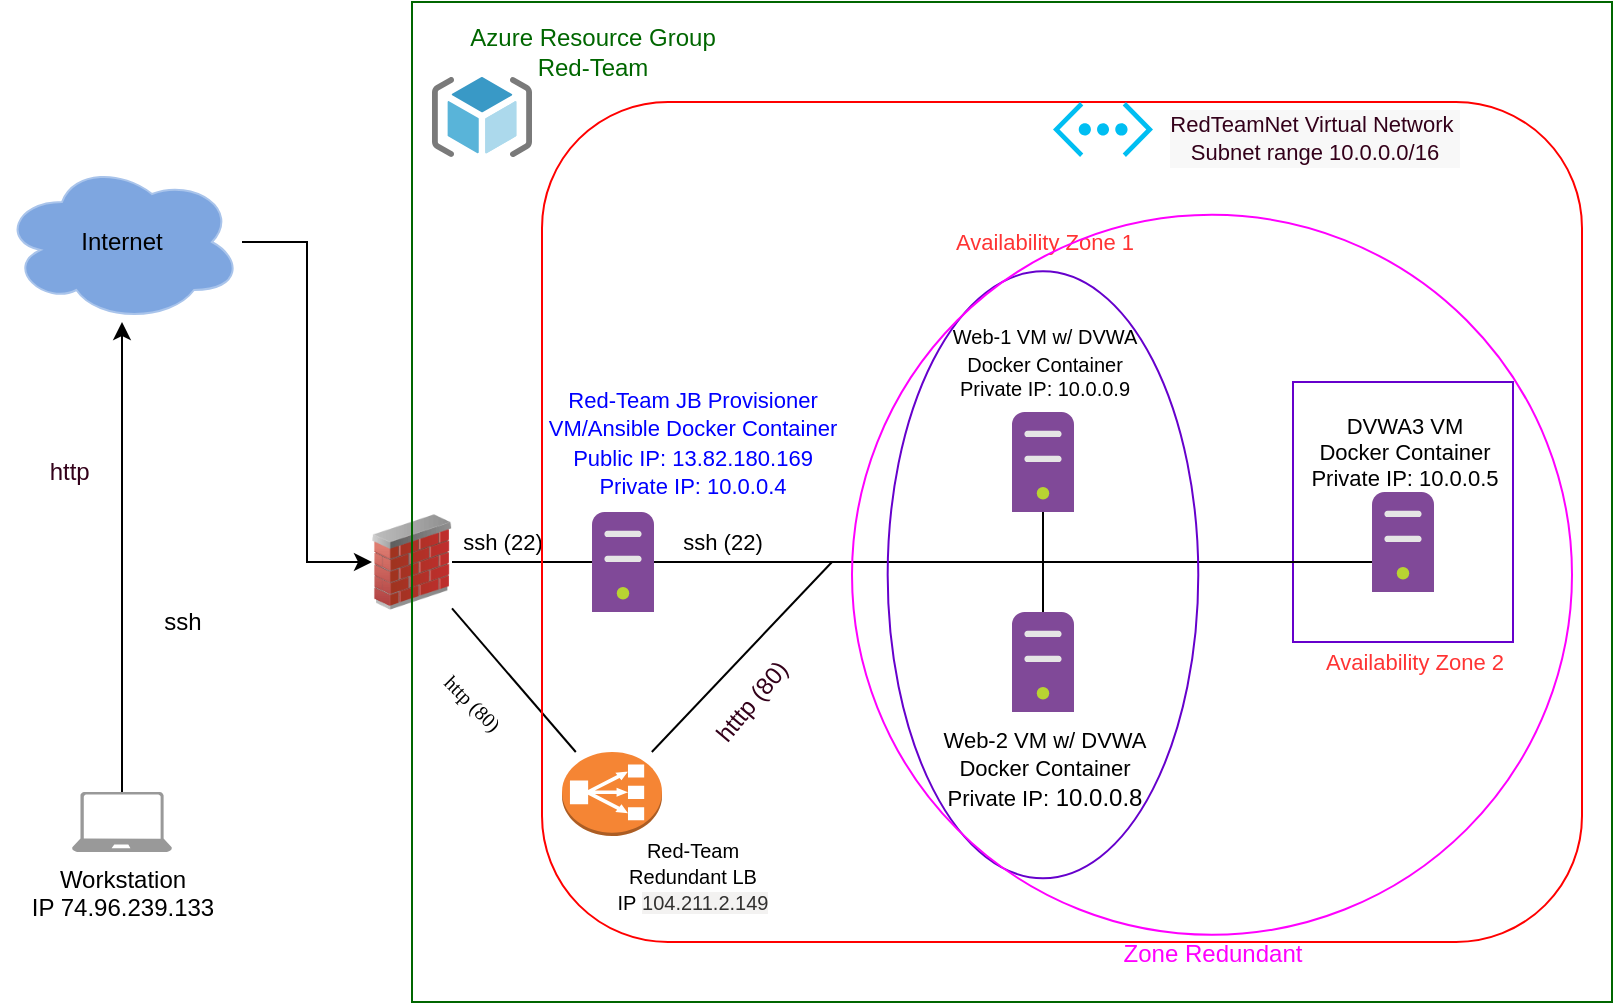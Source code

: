 <mxfile version="15.6.2" type="google"><diagram id="yembVgjgwyIoTiRxs4Rb" name="Page-1"><mxGraphModel dx="987" dy="519" grid="1" gridSize="10" guides="1" tooltips="1" connect="1" arrows="1" fold="1" page="1" pageScale="1" pageWidth="1100" pageHeight="850" math="0" shadow="0"><root><mxCell id="0"/><mxCell id="1" parent="0"/><mxCell id="CsOqX57RWzMpECpgXKKF-13" style="edgeStyle=orthogonalEdgeStyle;rounded=0;orthogonalLoop=1;jettySize=auto;html=1;fontSize=12;" parent="1" source="CsOqX57RWzMpECpgXKKF-1" target="CsOqX57RWzMpECpgXKKF-2" edge="1"><mxGeometry relative="1" as="geometry"/></mxCell><mxCell id="CsOqX57RWzMpECpgXKKF-1" value="Workstation&lt;br&gt;IP 74.96.239.133" style="sketch=0;aspect=fixed;pointerEvents=1;shadow=0;dashed=0;html=1;strokeColor=none;labelPosition=center;verticalLabelPosition=bottom;verticalAlign=top;align=center;fillColor=#999999;shape=mxgraph.azure.laptop" parent="1" vertex="1"><mxGeometry x="40" y="395" width="50" height="30" as="geometry"/></mxCell><mxCell id="CsOqX57RWzMpECpgXKKF-14" style="edgeStyle=orthogonalEdgeStyle;rounded=0;orthogonalLoop=1;jettySize=auto;html=1;entryX=0;entryY=0.5;entryDx=0;entryDy=0;fontSize=12;" parent="1" source="CsOqX57RWzMpECpgXKKF-2" target="CsOqX57RWzMpECpgXKKF-6" edge="1"><mxGeometry relative="1" as="geometry"/></mxCell><mxCell id="CsOqX57RWzMpECpgXKKF-2" value="Internet" style="ellipse;shape=cloud;whiteSpace=wrap;html=1;strokeColor=#A9C4EB;fillColor=#7EA6E0;" parent="1" vertex="1"><mxGeometry x="5" y="80" width="120" height="80" as="geometry"/></mxCell><mxCell id="CsOqX57RWzMpECpgXKKF-3" value="" style="sketch=0;aspect=fixed;html=1;points=[];align=center;image;fontSize=12;image=img/lib/mscae/Non_Azure_Machine.svg;" parent="1" vertex="1"><mxGeometry x="510" y="205" width="31" height="50" as="geometry"/></mxCell><mxCell id="CsOqX57RWzMpECpgXKKF-4" value="&lt;font style=&quot;font-size: 11px&quot;&gt;Web-2 VM w/ DVWA&lt;br&gt;Docker Container&lt;br&gt;Private IP:&lt;/font&gt; 10.0.0.8" style="sketch=0;aspect=fixed;html=1;points=[];align=center;image;fontSize=12;image=img/lib/mscae/Non_Azure_Machine.svg;" parent="1" vertex="1"><mxGeometry x="510" y="305" width="31" height="50" as="geometry"/></mxCell><mxCell id="CsOqX57RWzMpECpgXKKF-6" value="" style="image;html=1;image=img/lib/clip_art/networking/Firewall_02_128x128.png" parent="1" vertex="1"><mxGeometry x="190" y="242.5" width="40" height="75" as="geometry"/></mxCell><mxCell id="CsOqX57RWzMpECpgXKKF-8" value="" style="outlineConnect=0;dashed=0;verticalLabelPosition=bottom;verticalAlign=top;align=center;html=1;shape=mxgraph.aws3.classic_load_balancer;fillColor=#F58534;gradientColor=none;" parent="1" vertex="1"><mxGeometry x="285" y="375" width="50" height="42" as="geometry"/></mxCell><mxCell id="CsOqX57RWzMpECpgXKKF-28" value="" style="endArrow=none;html=1;rounded=0;fontFamily=Times New Roman;fontSize=12;startArrow=none;" parent="1" source="CsOqX57RWzMpECpgXKKF-6" target="CsOqX57RWzMpECpgXKKF-8" edge="1"><mxGeometry width="50" height="50" relative="1" as="geometry"><mxPoint x="610" y="320" as="sourcePoint"/><mxPoint x="550" y="330" as="targetPoint"/></mxGeometry></mxCell><mxCell id="CsOqX57RWzMpECpgXKKF-29" value="" style="whiteSpace=wrap;html=1;fontFamily=Times New Roman;fontSize=12;fillColor=none;direction=south;strokeColor=#6600CC;" parent="1" vertex="1"><mxGeometry x="650.5" y="190" width="110" height="130" as="geometry"/></mxCell><mxCell id="IWqt_a5ItQj9YZu5NGW2-2" value="ssh" style="text;html=1;align=center;verticalAlign=middle;resizable=0;points=[];autosize=1;strokeColor=none;fillColor=none;" parent="1" vertex="1"><mxGeometry x="80" y="300.31" width="30" height="20" as="geometry"/></mxCell><mxCell id="IWqt_a5ItQj9YZu5NGW2-3" value="&lt;font color=&quot;#006600&quot;&gt;&lt;span&gt;Azure Resource&amp;nbsp;Group&lt;/span&gt;&lt;br&gt;&lt;/font&gt;&lt;span&gt;&lt;font color=&quot;#006600&quot;&gt;Red-Team&lt;/font&gt;&lt;br&gt;&lt;/span&gt;&lt;div class=&quot;c-message_actions__container c-message__actions&quot; style=&quot;box-sizing: inherit ; position: absolute ; top: -16px ; right: 17px ; display: inline-flex ; z-index: 1 ; color: rgb(29 , 28 , 29) ; font-size: 15px ; background-color: rgb(248 , 248 , 248)&quot;&gt;&lt;/div&gt;" style="text;html=1;align=center;verticalAlign=middle;resizable=0;points=[];autosize=1;strokeColor=none;fillColor=none;" parent="1" vertex="1"><mxGeometry x="230" y="10" width="140" height="30" as="geometry"/></mxCell><mxCell id="IWqt_a5ItQj9YZu5NGW2-4" value="&lt;div class=&quot;p-rich_text_section&quot; style=&quot;background-color: rgb(248 , 248 , 248) ; box-sizing: inherit&quot;&gt;&lt;font style=&quot;font-size: 11px&quot; color=&quot;#33001a&quot;&gt;RedTeamNet Virtual Network&amp;nbsp;&lt;/font&gt;&lt;/div&gt;&lt;div class=&quot;p-rich_text_section&quot; style=&quot;background-color: rgb(248 , 248 , 248) ; box-sizing: inherit&quot;&gt;&lt;font style=&quot;font-size: 11px&quot; color=&quot;#33001a&quot;&gt;Subnet range 10.0.0.0/16&lt;/font&gt;&lt;/div&gt;&lt;div&gt;&lt;font face=&quot;Times New Roman&quot;&gt;&lt;br&gt;&lt;/font&gt;&lt;/div&gt;" style="text;html=1;align=center;verticalAlign=middle;resizable=0;points=[];autosize=1;strokeColor=none;fillColor=none;" parent="1" vertex="1"><mxGeometry x="580.5" y="50" width="160" height="50" as="geometry"/></mxCell><mxCell id="IWqt_a5ItQj9YZu5NGW2-8" value="" style="sketch=0;aspect=fixed;html=1;points=[];align=center;image;fontSize=12;image=img/lib/mscae/Non_Azure_Machine.svg;fillColor=none;gradientColor=none;" parent="1" vertex="1"><mxGeometry x="300" y="255" width="31" height="50" as="geometry"/></mxCell><mxCell id="IWqt_a5ItQj9YZu5NGW2-9" value="" style="endArrow=none;html=1;rounded=0;fontFamily=Times New Roman;fontSize=12;" parent="1" source="CsOqX57RWzMpECpgXKKF-6" target="IWqt_a5ItQj9YZu5NGW2-8" edge="1"><mxGeometry width="50" height="50" relative="1" as="geometry"><mxPoint x="290" y="205" as="sourcePoint"/><mxPoint x="440" y="205" as="targetPoint"/></mxGeometry></mxCell><mxCell id="IWqt_a5ItQj9YZu5NGW2-10" value="&lt;font color=&quot;#0000ff&quot;&gt;&lt;font style=&quot;font-size: 11px&quot;&gt;Red-Team JB Provisioner&lt;br&gt;VM/Ansible Docker Container&lt;/font&gt;&lt;br&gt;&lt;font style=&quot;font-size: 11px&quot;&gt;Public IP:&amp;nbsp;&lt;/font&gt;&lt;/font&gt;&lt;span style=&quot;font-family: &amp;#34;az_ea_font&amp;#34; , &amp;#34;segoe ui&amp;#34; , &amp;#34;az_font&amp;#34; , , , , &amp;#34;roboto&amp;#34; , &amp;#34;oxygen&amp;#34; , &amp;#34;ubuntu&amp;#34; , &amp;#34;cantarell&amp;#34; , &amp;#34;open sans&amp;#34; , &amp;#34;helvetica neue&amp;#34; , sans-serif ; background-color: rgb(255 , 255 , 255)&quot;&gt;&lt;font&gt;&lt;font color=&quot;#0000ff&quot;&gt;&lt;font style=&quot;font-size: 11px&quot;&gt;13.82.180.169&lt;br&gt;&lt;/font&gt;&lt;span style=&quot;font-size: 11px&quot;&gt;Private IP: 10.0.0.4&lt;/span&gt;&lt;/font&gt;&lt;br&gt;&lt;/font&gt;&lt;/span&gt;" style="text;html=1;align=center;verticalAlign=middle;resizable=0;points=[];autosize=1;strokeColor=none;fillColor=none;" parent="1" vertex="1"><mxGeometry x="270" y="185" width="160" height="70" as="geometry"/></mxCell><mxCell id="IWqt_a5ItQj9YZu5NGW2-13" value="http (80)" style="text;html=1;align=center;verticalAlign=middle;resizable=0;points=[];autosize=1;strokeColor=none;fillColor=none;fontSize=10;fontFamily=Verdana;rotation=45;" parent="1" vertex="1"><mxGeometry x="210" y="340.31" width="60" height="20" as="geometry"/></mxCell><mxCell id="IWqt_a5ItQj9YZu5NGW2-14" value="" style="sketch=0;aspect=fixed;html=1;points=[];align=center;image;fontSize=12;image=img/lib/mscae/Non_Azure_Machine.svg;fontFamily=Verdana;fillColor=none;gradientColor=none;" parent="1" vertex="1"><mxGeometry x="690" y="245" width="31" height="50" as="geometry"/></mxCell><mxCell id="IWqt_a5ItQj9YZu5NGW2-15" value="" style="endArrow=none;html=1;rounded=0;fontFamily=Verdana;fontSize=10;startArrow=none;" parent="1" source="CsOqX57RWzMpECpgXKKF-4" target="CsOqX57RWzMpECpgXKKF-3" edge="1"><mxGeometry width="50" height="50" relative="1" as="geometry"><mxPoint x="530" y="330" as="sourcePoint"/><mxPoint x="530" y="240" as="targetPoint"/></mxGeometry></mxCell><mxCell id="IWqt_a5ItQj9YZu5NGW2-17" value="" style="endArrow=none;html=1;rounded=0;fontSize=12;" parent="1" source="CsOqX57RWzMpECpgXKKF-8" edge="1"><mxGeometry width="50" height="50" relative="1" as="geometry"><mxPoint x="280" y="580.932" as="sourcePoint"/><mxPoint x="420" y="280" as="targetPoint"/></mxGeometry></mxCell><mxCell id="IWqt_a5ItQj9YZu5NGW2-19" value="&lt;div&gt;&lt;span style=&quot;font-size: 10px ; font-family: &amp;#34;helvetica&amp;#34;&quot;&gt;Web-1 VM w/ DVWA&lt;/span&gt;&lt;/div&gt;&lt;font face=&quot;Helvetica&quot;&gt;&lt;div&gt;&lt;span style=&quot;font-size: 10px&quot;&gt;Docker Container&lt;/span&gt;&lt;/div&gt;&lt;font style=&quot;font-size: 10px&quot;&gt;&lt;div&gt;&lt;span&gt;Private IP: 10.0.0.9&lt;/span&gt;&lt;/div&gt;&lt;/font&gt;&lt;/font&gt;" style="text;html=1;align=center;verticalAlign=middle;resizable=0;points=[];autosize=1;strokeColor=none;fillColor=none;fontSize=11;fontFamily=Verdana;" parent="1" vertex="1"><mxGeometry x="470.5" y="155" width="110" height="50" as="geometry"/></mxCell><mxCell id="IWqt_a5ItQj9YZu5NGW2-22" value="DVWA3 VM&lt;br&gt;Docker Container&lt;br&gt;Private IP: 10.0.0.5" style="text;html=1;align=center;verticalAlign=middle;resizable=0;points=[];autosize=1;strokeColor=none;fillColor=none;fontSize=11;fontFamily=Helvetica;" parent="1" vertex="1"><mxGeometry x="650.5" y="205" width="110" height="40" as="geometry"/></mxCell><mxCell id="IWqt_a5ItQj9YZu5NGW2-23" value="ssh (22)" style="text;html=1;align=center;verticalAlign=middle;resizable=0;points=[];autosize=1;strokeColor=none;fillColor=none;fontSize=11;fontFamily=Helvetica;" parent="1" vertex="1"><mxGeometry x="225" y="260" width="60" height="20" as="geometry"/></mxCell><mxCell id="IWqt_a5ItQj9YZu5NGW2-24" value="ssh (22)" style="text;html=1;align=center;verticalAlign=middle;resizable=0;points=[];autosize=1;strokeColor=none;fillColor=none;fontSize=11;fontFamily=Helvetica;" parent="1" vertex="1"><mxGeometry x="335" y="260" width="60" height="20" as="geometry"/></mxCell><mxCell id="IWqt_a5ItQj9YZu5NGW2-28" value="" style="endArrow=none;html=1;rounded=0;fontFamily=Helvetica;fontSize=10;entryX=0;entryY=0.7;entryDx=0;entryDy=0;entryPerimeter=0;" parent="1" source="IWqt_a5ItQj9YZu5NGW2-8" target="IWqt_a5ItQj9YZu5NGW2-14" edge="1"><mxGeometry width="50" height="50" relative="1" as="geometry"><mxPoint x="500" y="360" as="sourcePoint"/><mxPoint x="550" y="310" as="targetPoint"/></mxGeometry></mxCell><mxCell id="IWqt_a5ItQj9YZu5NGW2-18" value="" style="ellipse;whiteSpace=wrap;html=1;fontFamily=Verdana;fontSize=10;fillColor=none;gradientColor=none;rotation=-90;strokeColor=#6600CC;" parent="1" vertex="1"><mxGeometry x="373.76" y="208.76" width="303.46" height="155.31" as="geometry"/></mxCell><mxCell id="IWqt_a5ItQj9YZu5NGW2-33" value="&lt;font color=&quot;#ff3333&quot;&gt;Availability Zone 1&lt;/font&gt;" style="text;html=1;align=center;verticalAlign=middle;resizable=0;points=[];autosize=1;strokeColor=none;fillColor=none;fontSize=11;fontFamily=Helvetica;" parent="1" vertex="1"><mxGeometry x="475.5" y="110" width="100" height="20" as="geometry"/></mxCell><mxCell id="IWqt_a5ItQj9YZu5NGW2-34" value="&lt;font color=&quot;#ff3333&quot;&gt;Availability Zone 2&lt;/font&gt;" style="text;html=1;align=center;verticalAlign=middle;resizable=0;points=[];autosize=1;strokeColor=none;fillColor=none;fontSize=11;fontFamily=Helvetica;" parent="1" vertex="1"><mxGeometry x="660.5" y="320.31" width="100" height="20" as="geometry"/></mxCell><mxCell id="IWqt_a5ItQj9YZu5NGW2-35" value="" style="rounded=1;whiteSpace=wrap;html=1;fontFamily=Helvetica;fontSize=11;fillColor=none;gradientColor=none;align=center;strokeColor=#FF0000;" parent="1" vertex="1"><mxGeometry x="275" y="50" width="520" height="420" as="geometry"/></mxCell><mxCell id="IWqt_a5ItQj9YZu5NGW2-36" value="&lt;font style=&quot;font-size: 10px&quot;&gt;Red-Team &lt;br&gt;Redundant LB&lt;br&gt;IP&amp;nbsp;&lt;span style=&quot;color: rgb(50 , 49 , 48) ; text-align: left ; background-color: rgb(243 , 242 , 241)&quot;&gt;104.211.2.149&lt;/span&gt;&lt;/font&gt;" style="text;html=1;align=center;verticalAlign=middle;resizable=0;points=[];autosize=1;strokeColor=none;fillColor=none;fontSize=11;fontFamily=Helvetica;" parent="1" vertex="1"><mxGeometry x="305" y="417" width="90" height="40" as="geometry"/></mxCell><mxCell id="IWqt_a5ItQj9YZu5NGW2-37" value="" style="rounded=0;whiteSpace=wrap;html=1;fontFamily=Helvetica;fontSize=10;fillColor=none;gradientColor=none;align=center;strokeColor=#006600;" parent="1" vertex="1"><mxGeometry x="210" width="600" height="500" as="geometry"/></mxCell><mxCell id="vExK4kX1_Ci9CnfPIg-K-5" value="htttp (80)" style="text;html=1;align=center;verticalAlign=middle;resizable=0;points=[];autosize=1;strokeColor=none;fillColor=none;fontColor=#33001A;rotation=-50;" vertex="1" parent="1"><mxGeometry x="350" y="340.31" width="60" height="20" as="geometry"/></mxCell><mxCell id="vExK4kX1_Ci9CnfPIg-K-6" value="" style="sketch=0;aspect=fixed;html=1;points=[];align=center;image;fontSize=12;image=img/lib/mscae/ResourceGroup.svg;fontColor=#33001A;" vertex="1" parent="1"><mxGeometry x="220" y="37.5" width="50" height="40" as="geometry"/></mxCell><mxCell id="vExK4kX1_Ci9CnfPIg-K-7" value="" style="verticalLabelPosition=bottom;html=1;verticalAlign=top;align=center;strokeColor=none;fillColor=#00BEF2;shape=mxgraph.azure.virtual_network;pointerEvents=1;fontColor=#33001A;" vertex="1" parent="1"><mxGeometry x="530.5" y="50" width="50" height="27.5" as="geometry"/></mxCell><mxCell id="vExK4kX1_Ci9CnfPIg-K-8" value="http&amp;nbsp;" style="text;html=1;align=center;verticalAlign=middle;resizable=0;points=[];autosize=1;strokeColor=none;fillColor=none;fontColor=#33001A;" vertex="1" parent="1"><mxGeometry x="20" y="225" width="40" height="20" as="geometry"/></mxCell><mxCell id="vExK4kX1_Ci9CnfPIg-K-9" value="" style="ellipse;whiteSpace=wrap;html=1;aspect=fixed;fontColor=#33001A;strokeColor=#FF00FF;fillColor=none;" vertex="1" parent="1"><mxGeometry x="430" y="106.41" width="360" height="360" as="geometry"/></mxCell><mxCell id="vExK4kX1_Ci9CnfPIg-K-10" value="&lt;font color=&quot;#ff00ff&quot;&gt;Zone Redundant&lt;/font&gt;" style="text;html=1;align=center;verticalAlign=middle;resizable=0;points=[];autosize=1;strokeColor=none;fillColor=none;fontColor=#33001A;" vertex="1" parent="1"><mxGeometry x="560" y="466.41" width="100" height="20" as="geometry"/></mxCell></root></mxGraphModel></diagram></mxfile>